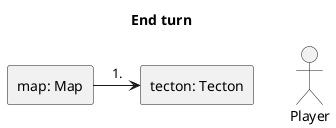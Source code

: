 
@startuml End turn
title  End turn
skinparam linestyle ortho
actor Player
rectangle "map: Map" as 1
rectangle "tecton: Tecton" as 2.1
1 -right-> 2.1: 1. 

@enduml